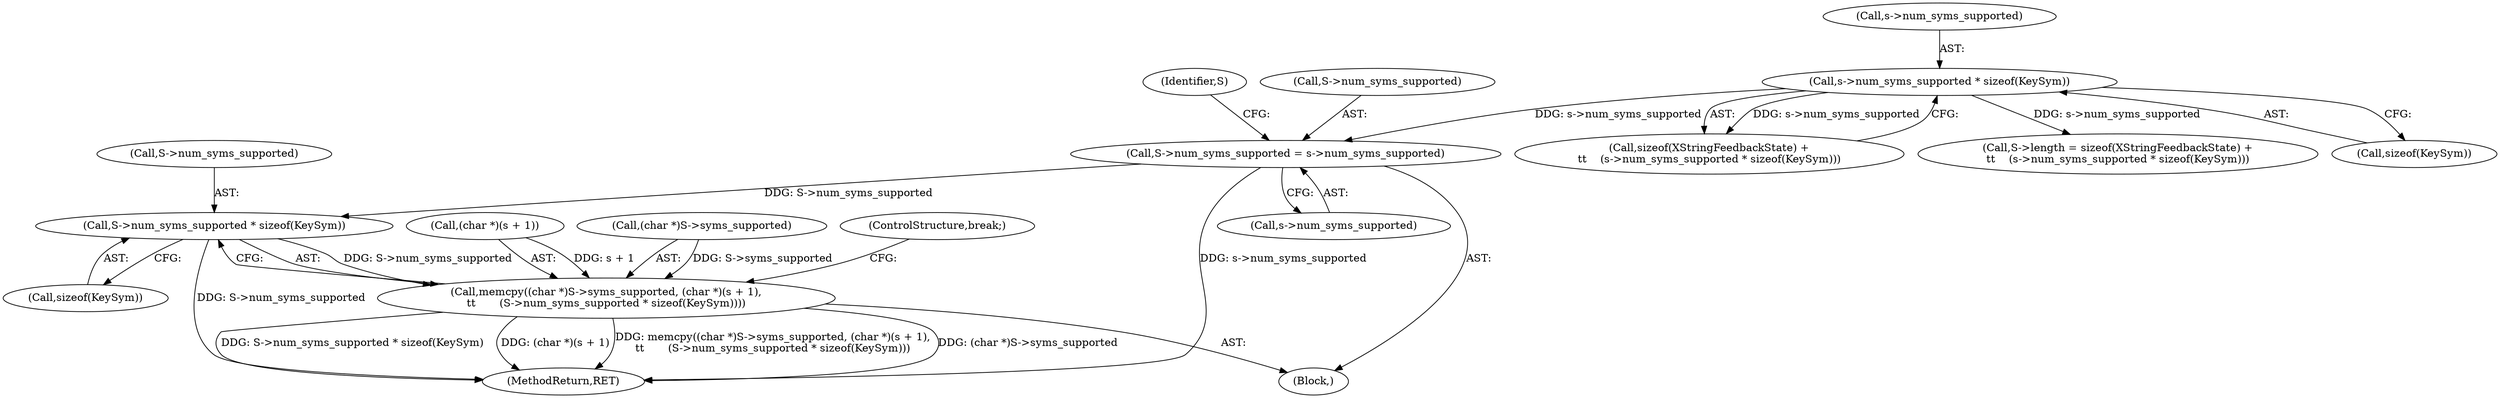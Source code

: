 digraph "0_libXi_19a9cd607de73947fcfb104682f203ffe4e1f4e5_1@API" {
"1000643" [label="(Call,S->num_syms_supported * sizeof(KeySym))"];
"1000616" [label="(Call,S->num_syms_supported = s->num_syms_supported)"];
"1000596" [label="(Call,s->num_syms_supported * sizeof(KeySym))"];
"1000632" [label="(Call,memcpy((char *)S->syms_supported, (char *)(s + 1),\n\t\t       (S->num_syms_supported * sizeof(KeySym))))"];
"1000596" [label="(Call,s->num_syms_supported * sizeof(KeySym))"];
"1000576" [label="(Block,)"];
"1000616" [label="(Call,S->num_syms_supported = s->num_syms_supported)"];
"1000644" [label="(Call,S->num_syms_supported)"];
"1000625" [label="(Identifier,S)"];
"1000593" [label="(Call,sizeof(XStringFeedbackState) +\n\t\t    (s->num_syms_supported * sizeof(KeySym)))"];
"1000649" [label="(ControlStructure,break;)"];
"1000597" [label="(Call,s->num_syms_supported)"];
"1000589" [label="(Call,S->length = sizeof(XStringFeedbackState) +\n\t\t    (s->num_syms_supported * sizeof(KeySym)))"];
"1000647" [label="(Call,sizeof(KeySym))"];
"1000620" [label="(Call,s->num_syms_supported)"];
"1000638" [label="(Call,(char *)(s + 1))"];
"1000643" [label="(Call,S->num_syms_supported * sizeof(KeySym))"];
"1000600" [label="(Call,sizeof(KeySym))"];
"1000617" [label="(Call,S->num_syms_supported)"];
"1000633" [label="(Call,(char *)S->syms_supported)"];
"1000775" [label="(MethodReturn,RET)"];
"1000632" [label="(Call,memcpy((char *)S->syms_supported, (char *)(s + 1),\n\t\t       (S->num_syms_supported * sizeof(KeySym))))"];
"1000643" -> "1000632"  [label="AST: "];
"1000643" -> "1000647"  [label="CFG: "];
"1000644" -> "1000643"  [label="AST: "];
"1000647" -> "1000643"  [label="AST: "];
"1000632" -> "1000643"  [label="CFG: "];
"1000643" -> "1000775"  [label="DDG: S->num_syms_supported"];
"1000643" -> "1000632"  [label="DDG: S->num_syms_supported"];
"1000616" -> "1000643"  [label="DDG: S->num_syms_supported"];
"1000616" -> "1000576"  [label="AST: "];
"1000616" -> "1000620"  [label="CFG: "];
"1000617" -> "1000616"  [label="AST: "];
"1000620" -> "1000616"  [label="AST: "];
"1000625" -> "1000616"  [label="CFG: "];
"1000616" -> "1000775"  [label="DDG: s->num_syms_supported"];
"1000596" -> "1000616"  [label="DDG: s->num_syms_supported"];
"1000596" -> "1000593"  [label="AST: "];
"1000596" -> "1000600"  [label="CFG: "];
"1000597" -> "1000596"  [label="AST: "];
"1000600" -> "1000596"  [label="AST: "];
"1000593" -> "1000596"  [label="CFG: "];
"1000596" -> "1000589"  [label="DDG: s->num_syms_supported"];
"1000596" -> "1000593"  [label="DDG: s->num_syms_supported"];
"1000632" -> "1000576"  [label="AST: "];
"1000633" -> "1000632"  [label="AST: "];
"1000638" -> "1000632"  [label="AST: "];
"1000649" -> "1000632"  [label="CFG: "];
"1000632" -> "1000775"  [label="DDG: S->num_syms_supported * sizeof(KeySym)"];
"1000632" -> "1000775"  [label="DDG: (char *)(s + 1)"];
"1000632" -> "1000775"  [label="DDG: memcpy((char *)S->syms_supported, (char *)(s + 1),\n\t\t       (S->num_syms_supported * sizeof(KeySym)))"];
"1000632" -> "1000775"  [label="DDG: (char *)S->syms_supported"];
"1000633" -> "1000632"  [label="DDG: S->syms_supported"];
"1000638" -> "1000632"  [label="DDG: s + 1"];
}
